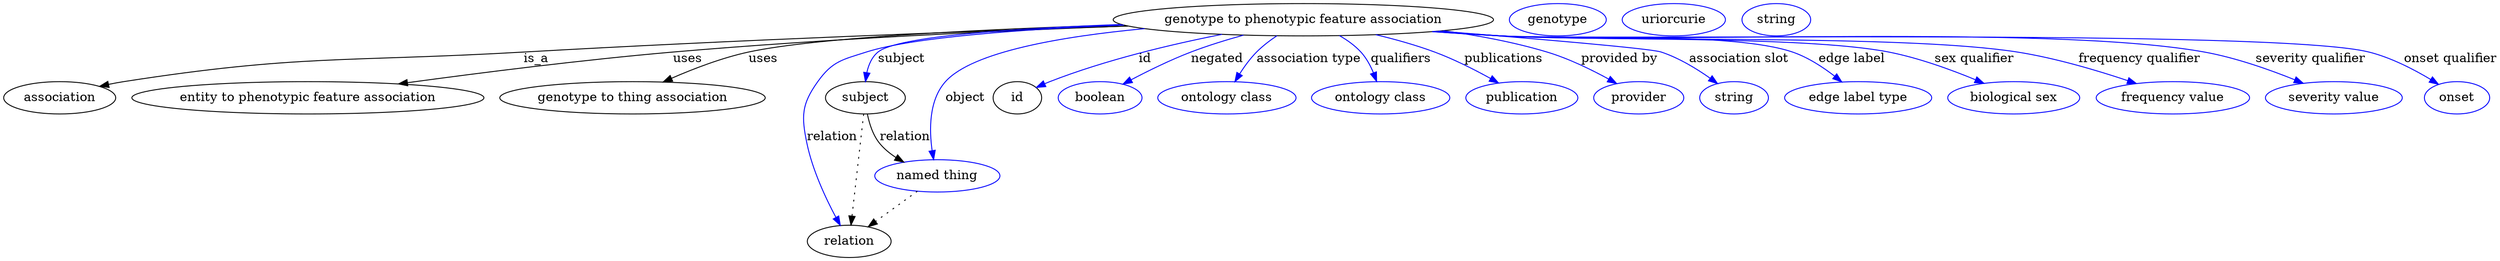 digraph {
	graph [bb="0,0,2266.3,283"];
	node [label="\N"];
	"genotype to phenotypic feature association"	 [height=0.5,
		label="genotype to phenotypic feature association",
		pos="1183,265",
		width=4.4954];
	association	 [height=0.5,
		pos="50.046,178",
		width=1.3902];
	"genotype to phenotypic feature association" -> association	 [label=is_a,
		lp="468.05,221.5",
		pos="e,86.888,190.29 1029.3,259.4 882.22,253.56 654.34,243.27 457.05,229 302.53,217.83 262.08,225.73 110.05,196 105.66,195.14 101.15,\
194.1 96.646,192.95"];
	"entity to phenotypic feature association"	 [height=0.5,
		pos="268.05,178",
		width=4.1524];
	"genotype to phenotypic feature association" -> "entity to phenotypic feature association"	 [label=uses,
		lp="600.05,221.5",
		pos="e,348.96,193.14 1028,259.77 907.69,254.7 736.95,245.33 588.05,229 510.41,220.49 422.88,206.21 359.01,194.92"];
	"genotype to thing association"	 [height=0.5,
		pos="550.05,178",
		width=3.1775];
	"genotype to phenotypic feature association" -> "genotype to thing association"	 [label=uses,
		lp="666.05,221.5",
		pos="e,578.44,195.69 1025.2,260.96 895.16,256.4 721.56,247.1 654.05,229 630.74,222.75 606.43,211.16 587.18,200.6"];
	subject	 [height=0.5,
		pos="761.05,178",
		width=0.99297];
	"genotype to phenotypic feature association" -> subject	 [color=blue,
		label=subject,
		lp="799.55,221.5",
		pos="e,762.97,196.23 1029.9,259.12 924.5,253.76 800.1,244.3 780.05,229 772.76,223.44 768.26,214.77 765.49,206.14",
		style=solid];
	relation	 [height=0.5,
		pos="746.05,18",
		width=1.0471];
	"genotype to phenotypic feature association" -> relation	 [color=blue,
		label=relation,
		lp="732.05,134.5",
		pos="e,738.47,35.712 1028.2,259.74 929.78,254.85 812.35,245.7 765.05,229 740.29,220.26 729.44,218.58 716.05,196 700.36,169.55 706.29,\
157.38 711.05,127 715.53,98.352 726.27,66.956 734.68,45.247",
		style=solid];
	object	 [color=blue,
		height=0.5,
		label="named thing",
		pos="829.05,91",
		width=1.5346];
	"genotype to phenotypic feature association" -> object	 [color=blue,
		label=object,
		lp="859.05,178",
		pos="e,825.55,109.16 1052.2,254.35 968.47,244.66 870.38,226.98 842.05,196 823.34,175.55 822.17,142.73 824.36,119.22",
		style=solid];
	id	 [height=0.5,
		pos="912.05,178",
		width=0.75];
	"genotype to phenotypic feature association" -> id	 [color=blue,
		label=id,
		lp="1042.5,221.5",
		pos="e,933.53,189.32 1112.7,248.75 1065.3,236.72 1001.8,218.54 948.05,196 946.26,195.25 944.43,194.45 942.6,193.62",
		style=solid];
	negated	 [color=blue,
		height=0.5,
		label=boolean,
		pos="995.05,178",
		width=1.0652];
	"genotype to phenotypic feature association" -> negated	 [color=blue,
		label=negated,
		lp="1108.5,221.5",
		pos="e,1018.8,192.41 1133.1,247.87 1118.1,242.3 1101.8,235.79 1087,229 1066.9,219.7 1045.2,207.74 1027.9,197.74",
		style=solid];
	"association type"	 [color=blue,
		height=0.5,
		label="ontology class",
		pos="1113,178",
		width=1.7151];
	"genotype to phenotypic feature association" -> "association type"	 [color=blue,
		label="association type",
		lp="1188,221.5",
		pos="e,1122.2,195.8 1161.3,246.95 1155.4,241.49 1149.2,235.28 1144,229 1137.9,221.54 1132.2,212.77 1127.3,204.63",
		style=solid];
	qualifiers	 [color=blue,
		height=0.5,
		label="ontology class",
		pos="1254,178",
		width=1.7151];
	"genotype to phenotypic feature association" -> qualifiers	 [color=blue,
		label=qualifiers,
		lp="1267,221.5",
		pos="e,1248.8,196.26 1212.5,247.29 1219.5,242.05 1226.6,235.86 1232,229 1237.5,222.13 1241.9,213.71 1245.2,205.69",
		style=solid];
	publications	 [color=blue,
		height=0.5,
		label=publication,
		pos="1384,178",
		width=1.3902];
	"genotype to phenotypic feature association" -> publications	 [color=blue,
		label=publications,
		lp="1360.5,221.5",
		pos="e,1360.1,194.03 1244.6,248.32 1261.9,242.91 1280.4,236.37 1297,229 1315.6,220.74 1335.3,209.47 1351.2,199.63",
		style=solid];
	"provided by"	 [color=blue,
		height=0.5,
		label=provider,
		pos="1492,178",
		width=1.1193];
	"genotype to phenotypic feature association" -> "provided by"	 [color=blue,
		label="provided by",
		lp="1464,221.5",
		pos="e,1469.5,193.03 1300.3,252.57 1332.5,247.22 1367.1,239.65 1398,229 1420,221.44 1443,209.07 1460.7,198.42",
		style=solid];
	"association slot"	 [color=blue,
		height=0.5,
		label=string,
		pos="1581,178",
		width=0.84854];
	"genotype to phenotypic feature association" -> "association slot"	 [color=blue,
		label="association slot",
		lp="1574,221.5",
		pos="e,1563.2,192.75 1299.4,252.44 1388.2,242.76 1496.1,230.73 1501,229 1520.5,222.11 1540.1,209.73 1555,198.9",
		style=solid];
	"edge label"	 [color=blue,
		height=0.5,
		label="edge label type",
		pos="1694,178",
		width=1.7873];
	"genotype to phenotypic feature association" -> "edge label"	 [color=blue,
		label="edge label",
		lp="1677,221.5",
		pos="e,1675.2,195.24 1298,252.31 1316.7,250.41 1335.9,248.57 1354,247 1413.1,241.9 1564.1,248.51 1620,229 1637.2,223 1654.2,211.87 1667.5,\
201.53",
		style=solid];
	"sex qualifier"	 [color=blue,
		height=0.5,
		label="biological sex",
		pos="1836,178",
		width=1.661];
	"genotype to phenotypic feature association" -> "sex qualifier"	 [color=blue,
		label="sex qualifier",
		lp="1790,221.5",
		pos="e,1805.6,193.54 1297,252.13 1316,250.24 1335.6,248.44 1354,247 1511.5,234.73 1554.7,262.9 1709,229 1739.4,222.34 1771.8,209.19 1796.3,\
197.92",
		style=solid];
	"frequency qualifier"	 [color=blue,
		height=0.5,
		label="frequency value",
		pos="1981,178",
		width=1.8776];
	"genotype to phenotypic feature association" -> "frequency qualifier"	 [color=blue,
		label="frequency qualifier",
		lp="1936,221.5",
		pos="e,1945,193.25 1295.6,252.07 1315.1,250.14 1335.1,248.35 1354,247 1459.2,239.48 1724.3,247.86 1828,229 1865.2,222.24 1905.7,208.45 \
1935.7,196.9",
		style=solid];
	"severity qualifier"	 [color=blue,
		height=0.5,
		label="severity value",
		pos="2126,178",
		width=1.661];
	"genotype to phenotypic feature association" -> "severity qualifier"	 [color=blue,
		label="severity qualifier",
		lp="2088.5,221.5",
		pos="e,2094.7,193.37 1295.2,251.96 1314.8,250.03 1335,248.27 1354,247 1495.6,237.57 1852.9,256.61 1992,229 2024.6,222.55 2059.5,209.01 \
2085.5,197.5",
		style=solid];
	"onset qualifier"	 [color=blue,
		height=0.5,
		label=onset,
		pos="2237,178",
		width=0.81243];
	"genotype to phenotypic feature association" -> "onset qualifier"	 [color=blue,
		label="onset qualifier",
		lp="2214.5,221.5",
		pos="e,2217.5,191.62 1294.7,251.92 1314.4,249.98 1334.8,248.23 1354,247 1441.1,241.43 2054.5,250.7 2139,229 2164.1,222.56 2190,208.74 \
2208.8,197.11",
		style=solid];
	subject -> relation	 [pos="e,747.75,36.223 759.35,159.96 756.77,132.35 751.8,79.375 748.72,46.525",
		style=dotted];
	subject -> object	 [label=relation,
		lp="801.05,134.5",
		pos="e,801.69,106.85 765.08,159.74 768.01,149.4 772.76,136.65 780.05,127 783.89,121.91 788.64,117.23 793.67,113.03"];
	"genotype to phenotypic feature association_subject"	 [color=blue,
		height=0.5,
		label=genotype,
		pos="1406,265",
		width=1.1916];
	"genotype to phenotypic feature association_relation"	 [color=blue,
		height=0.5,
		label=uriorcurie,
		pos="1512,265",
		width=1.2638];
	object -> relation	 [pos="e,764.06,33.84 809.8,74.069 798.48,64.118 784.04,51.413 771.76,40.613",
		style=dotted];
	association_id	 [color=blue,
		height=0.5,
		label=string,
		pos="1606,265",
		width=0.84854];
}
